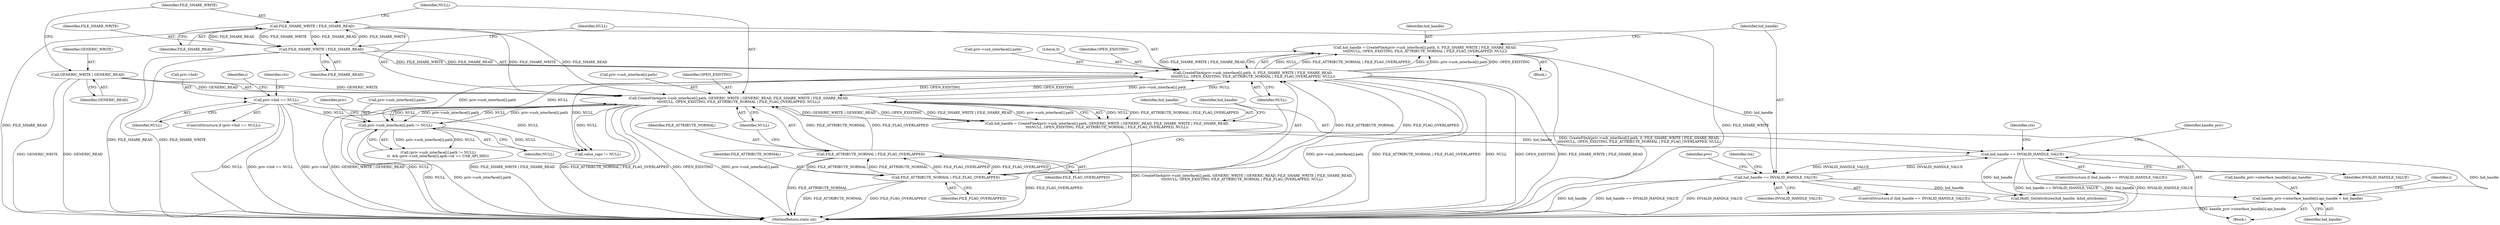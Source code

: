 digraph "1_Chrome_ac149a8d4371c0e01e0934fdd57b09e86f96b5b9_20@array" {
"1000275" [label="(Call,handle_priv->interface_handle[i].api_handle = hid_handle)"];
"1000213" [label="(Call,hid_handle == INVALID_HANDLE_VALUE)"];
"1000190" [label="(Call,hid_handle = CreateFileA(priv->usb_interface[i].path, GENERIC_WRITE | GENERIC_READ, FILE_SHARE_WRITE | FILE_SHARE_READ,\n\t\t\t\tNULL, OPEN_EXISTING, FILE_ATTRIBUTE_NORMAL | FILE_FLAG_OVERLAPPED, NULL))"];
"1000192" [label="(Call,CreateFileA(priv->usb_interface[i].path, GENERIC_WRITE | GENERIC_READ, FILE_SHARE_WRITE | FILE_SHARE_READ,\n\t\t\t\tNULL, OPEN_EXISTING, FILE_ATTRIBUTE_NORMAL | FILE_FLAG_OVERLAPPED, NULL))"];
"1000169" [label="(Call,priv->usb_interface[i].path != NULL)"];
"1000222" [label="(Call,CreateFileA(priv->usb_interface[i].path, 0, FILE_SHARE_WRITE | FILE_SHARE_READ,\n\t\t\t\t\tNULL, OPEN_EXISTING, FILE_ATTRIBUTE_NORMAL | FILE_FLAG_OVERLAPPED, NULL))"];
"1000231" [label="(Call,FILE_SHARE_WRITE | FILE_SHARE_READ)"];
"1000203" [label="(Call,FILE_SHARE_WRITE | FILE_SHARE_READ)"];
"1000236" [label="(Call,FILE_ATTRIBUTE_NORMAL | FILE_FLAG_OVERLAPPED)"];
"1000208" [label="(Call,FILE_ATTRIBUTE_NORMAL | FILE_FLAG_OVERLAPPED)"];
"1000146" [label="(Call,priv->hid == NULL)"];
"1000200" [label="(Call,GENERIC_WRITE | GENERIC_READ)"];
"1000241" [label="(Call,hid_handle == INVALID_HANDLE_VALUE)"];
"1000220" [label="(Call,hid_handle = CreateFileA(priv->usb_interface[i].path, 0, FILE_SHARE_WRITE | FILE_SHARE_READ,\n\t\t\t\t\tNULL, OPEN_EXISTING, FILE_ATTRIBUTE_NORMAL | FILE_FLAG_OVERLAPPED, NULL))"];
"1000283" [label="(Identifier,hid_handle)"];
"1000193" [label="(Call,priv->usb_interface[i].path)"];
"1000241" [label="(Call,hid_handle == INVALID_HANDLE_VALUE)"];
"1000206" [label="(Identifier,NULL)"];
"1000223" [label="(Call,priv->usb_interface[i].path)"];
"1000208" [label="(Call,FILE_ATTRIBUTE_NORMAL | FILE_FLAG_OVERLAPPED)"];
"1000204" [label="(Identifier,FILE_SHARE_WRITE)"];
"1000153" [label="(Identifier,ctx)"];
"1000236" [label="(Call,FILE_ATTRIBUTE_NORMAL | FILE_FLAG_OVERLAPPED)"];
"1000211" [label="(Identifier,NULL)"];
"1000230" [label="(Literal,0)"];
"1000233" [label="(Identifier,FILE_SHARE_READ)"];
"1000276" [label="(Call,handle_priv->interface_handle[i].api_handle)"];
"1000216" [label="(Block,)"];
"1000294" [label="(Call,HidD_GetAttributes(hid_handle, &hid_attributes))"];
"1000147" [label="(Call,priv->hid)"];
"1000183" [label="(Identifier,priv)"];
"1000239" [label="(Identifier,NULL)"];
"1000222" [label="(Call,CreateFileA(priv->usb_interface[i].path, 0, FILE_SHARE_WRITE | FILE_SHARE_READ,\n\t\t\t\t\tNULL, OPEN_EXISTING, FILE_ATTRIBUTE_NORMAL | FILE_FLAG_OVERLAPPED, NULL))"];
"1000231" [label="(Call,FILE_SHARE_WRITE | FILE_SHARE_READ)"];
"1000145" [label="(ControlStructure,if (priv->hid == NULL))"];
"1000232" [label="(Identifier,FILE_SHARE_WRITE)"];
"1000201" [label="(Identifier,GENERIC_WRITE)"];
"1000177" [label="(Identifier,NULL)"];
"1000218" [label="(Identifier,ctx)"];
"1000234" [label="(Identifier,NULL)"];
"1000146" [label="(Call,priv->hid == NULL)"];
"1000168" [label="(Call,(priv->usb_interface[i].path != NULL)\n\t\t  && (priv->usb_interface[i].apib->id == USB_API_HID))"];
"1000270" [label="(Identifier,priv)"];
"1000429" [label="(Call,value_caps != NULL)"];
"1000221" [label="(Identifier,hid_handle)"];
"1000202" [label="(Identifier,GENERIC_READ)"];
"1000169" [label="(Call,priv->usb_interface[i].path != NULL)"];
"1000235" [label="(Identifier,OPEN_EXISTING)"];
"1000242" [label="(Identifier,hid_handle)"];
"1000220" [label="(Call,hid_handle = CreateFileA(priv->usb_interface[i].path, 0, FILE_SHARE_WRITE | FILE_SHARE_READ,\n\t\t\t\t\tNULL, OPEN_EXISTING, FILE_ATTRIBUTE_NORMAL | FILE_FLAG_OVERLAPPED, NULL))"];
"1000215" [label="(Identifier,INVALID_HANDLE_VALUE)"];
"1000737" [label="(MethodReturn,static int)"];
"1000238" [label="(Identifier,FILE_FLAG_OVERLAPPED)"];
"1000205" [label="(Identifier,FILE_SHARE_READ)"];
"1000150" [label="(Identifier,NULL)"];
"1000200" [label="(Call,GENERIC_WRITE | GENERIC_READ)"];
"1000209" [label="(Identifier,FILE_ATTRIBUTE_NORMAL)"];
"1000214" [label="(Identifier,hid_handle)"];
"1000212" [label="(ControlStructure,if (hid_handle == INVALID_HANDLE_VALUE))"];
"1000210" [label="(Identifier,FILE_FLAG_OVERLAPPED)"];
"1000237" [label="(Identifier,FILE_ATTRIBUTE_NORMAL)"];
"1000159" [label="(Identifier,i)"];
"1000275" [label="(Call,handle_priv->interface_handle[i].api_handle = hid_handle)"];
"1000213" [label="(Call,hid_handle == INVALID_HANDLE_VALUE)"];
"1000203" [label="(Call,FILE_SHARE_WRITE | FILE_SHARE_READ)"];
"1000246" [label="(Identifier,ctx)"];
"1000243" [label="(Identifier,INVALID_HANDLE_VALUE)"];
"1000165" [label="(Identifier,i)"];
"1000189" [label="(Block,)"];
"1000191" [label="(Identifier,hid_handle)"];
"1000240" [label="(ControlStructure,if (hid_handle == INVALID_HANDLE_VALUE))"];
"1000170" [label="(Call,priv->usb_interface[i].path)"];
"1000190" [label="(Call,hid_handle = CreateFileA(priv->usb_interface[i].path, GENERIC_WRITE | GENERIC_READ, FILE_SHARE_WRITE | FILE_SHARE_READ,\n\t\t\t\tNULL, OPEN_EXISTING, FILE_ATTRIBUTE_NORMAL | FILE_FLAG_OVERLAPPED, NULL))"];
"1000192" [label="(Call,CreateFileA(priv->usb_interface[i].path, GENERIC_WRITE | GENERIC_READ, FILE_SHARE_WRITE | FILE_SHARE_READ,\n\t\t\t\tNULL, OPEN_EXISTING, FILE_ATTRIBUTE_NORMAL | FILE_FLAG_OVERLAPPED, NULL))"];
"1000207" [label="(Identifier,OPEN_EXISTING)"];
"1000279" [label="(Identifier,handle_priv)"];
"1000275" -> "1000189"  [label="AST: "];
"1000275" -> "1000283"  [label="CFG: "];
"1000276" -> "1000275"  [label="AST: "];
"1000283" -> "1000275"  [label="AST: "];
"1000165" -> "1000275"  [label="CFG: "];
"1000275" -> "1000737"  [label="DDG: handle_priv->interface_handle[i].api_handle"];
"1000213" -> "1000275"  [label="DDG: hid_handle"];
"1000241" -> "1000275"  [label="DDG: hid_handle"];
"1000213" -> "1000212"  [label="AST: "];
"1000213" -> "1000215"  [label="CFG: "];
"1000214" -> "1000213"  [label="AST: "];
"1000215" -> "1000213"  [label="AST: "];
"1000218" -> "1000213"  [label="CFG: "];
"1000279" -> "1000213"  [label="CFG: "];
"1000213" -> "1000737"  [label="DDG: hid_handle == INVALID_HANDLE_VALUE"];
"1000213" -> "1000737"  [label="DDG: INVALID_HANDLE_VALUE"];
"1000190" -> "1000213"  [label="DDG: hid_handle"];
"1000241" -> "1000213"  [label="DDG: INVALID_HANDLE_VALUE"];
"1000213" -> "1000241"  [label="DDG: INVALID_HANDLE_VALUE"];
"1000213" -> "1000294"  [label="DDG: hid_handle"];
"1000190" -> "1000189"  [label="AST: "];
"1000190" -> "1000192"  [label="CFG: "];
"1000191" -> "1000190"  [label="AST: "];
"1000192" -> "1000190"  [label="AST: "];
"1000214" -> "1000190"  [label="CFG: "];
"1000190" -> "1000737"  [label="DDG: CreateFileA(priv->usb_interface[i].path, GENERIC_WRITE | GENERIC_READ, FILE_SHARE_WRITE | FILE_SHARE_READ,\n\t\t\t\tNULL, OPEN_EXISTING, FILE_ATTRIBUTE_NORMAL | FILE_FLAG_OVERLAPPED, NULL)"];
"1000192" -> "1000190"  [label="DDG: NULL"];
"1000192" -> "1000190"  [label="DDG: FILE_ATTRIBUTE_NORMAL | FILE_FLAG_OVERLAPPED"];
"1000192" -> "1000190"  [label="DDG: GENERIC_WRITE | GENERIC_READ"];
"1000192" -> "1000190"  [label="DDG: OPEN_EXISTING"];
"1000192" -> "1000190"  [label="DDG: FILE_SHARE_WRITE | FILE_SHARE_READ"];
"1000192" -> "1000190"  [label="DDG: priv->usb_interface[i].path"];
"1000192" -> "1000211"  [label="CFG: "];
"1000193" -> "1000192"  [label="AST: "];
"1000200" -> "1000192"  [label="AST: "];
"1000203" -> "1000192"  [label="AST: "];
"1000206" -> "1000192"  [label="AST: "];
"1000207" -> "1000192"  [label="AST: "];
"1000208" -> "1000192"  [label="AST: "];
"1000211" -> "1000192"  [label="AST: "];
"1000192" -> "1000737"  [label="DDG: GENERIC_WRITE | GENERIC_READ"];
"1000192" -> "1000737"  [label="DDG: NULL"];
"1000192" -> "1000737"  [label="DDG: FILE_SHARE_WRITE | FILE_SHARE_READ"];
"1000192" -> "1000737"  [label="DDG: FILE_ATTRIBUTE_NORMAL | FILE_FLAG_OVERLAPPED"];
"1000192" -> "1000737"  [label="DDG: OPEN_EXISTING"];
"1000192" -> "1000737"  [label="DDG: priv->usb_interface[i].path"];
"1000192" -> "1000169"  [label="DDG: priv->usb_interface[i].path"];
"1000192" -> "1000169"  [label="DDG: NULL"];
"1000169" -> "1000192"  [label="DDG: priv->usb_interface[i].path"];
"1000169" -> "1000192"  [label="DDG: NULL"];
"1000200" -> "1000192"  [label="DDG: GENERIC_WRITE"];
"1000200" -> "1000192"  [label="DDG: GENERIC_READ"];
"1000203" -> "1000192"  [label="DDG: FILE_SHARE_WRITE"];
"1000203" -> "1000192"  [label="DDG: FILE_SHARE_READ"];
"1000222" -> "1000192"  [label="DDG: OPEN_EXISTING"];
"1000208" -> "1000192"  [label="DDG: FILE_ATTRIBUTE_NORMAL"];
"1000208" -> "1000192"  [label="DDG: FILE_FLAG_OVERLAPPED"];
"1000192" -> "1000222"  [label="DDG: priv->usb_interface[i].path"];
"1000192" -> "1000222"  [label="DDG: NULL"];
"1000192" -> "1000222"  [label="DDG: OPEN_EXISTING"];
"1000192" -> "1000429"  [label="DDG: NULL"];
"1000169" -> "1000168"  [label="AST: "];
"1000169" -> "1000177"  [label="CFG: "];
"1000170" -> "1000169"  [label="AST: "];
"1000177" -> "1000169"  [label="AST: "];
"1000183" -> "1000169"  [label="CFG: "];
"1000168" -> "1000169"  [label="CFG: "];
"1000169" -> "1000737"  [label="DDG: NULL"];
"1000169" -> "1000737"  [label="DDG: priv->usb_interface[i].path"];
"1000169" -> "1000168"  [label="DDG: priv->usb_interface[i].path"];
"1000169" -> "1000168"  [label="DDG: NULL"];
"1000222" -> "1000169"  [label="DDG: priv->usb_interface[i].path"];
"1000222" -> "1000169"  [label="DDG: NULL"];
"1000146" -> "1000169"  [label="DDG: NULL"];
"1000169" -> "1000429"  [label="DDG: NULL"];
"1000222" -> "1000220"  [label="AST: "];
"1000222" -> "1000239"  [label="CFG: "];
"1000223" -> "1000222"  [label="AST: "];
"1000230" -> "1000222"  [label="AST: "];
"1000231" -> "1000222"  [label="AST: "];
"1000234" -> "1000222"  [label="AST: "];
"1000235" -> "1000222"  [label="AST: "];
"1000236" -> "1000222"  [label="AST: "];
"1000239" -> "1000222"  [label="AST: "];
"1000220" -> "1000222"  [label="CFG: "];
"1000222" -> "1000737"  [label="DDG: priv->usb_interface[i].path"];
"1000222" -> "1000737"  [label="DDG: FILE_ATTRIBUTE_NORMAL | FILE_FLAG_OVERLAPPED"];
"1000222" -> "1000737"  [label="DDG: NULL"];
"1000222" -> "1000737"  [label="DDG: OPEN_EXISTING"];
"1000222" -> "1000737"  [label="DDG: FILE_SHARE_WRITE | FILE_SHARE_READ"];
"1000222" -> "1000220"  [label="DDG: NULL"];
"1000222" -> "1000220"  [label="DDG: FILE_ATTRIBUTE_NORMAL | FILE_FLAG_OVERLAPPED"];
"1000222" -> "1000220"  [label="DDG: 0"];
"1000222" -> "1000220"  [label="DDG: priv->usb_interface[i].path"];
"1000222" -> "1000220"  [label="DDG: OPEN_EXISTING"];
"1000222" -> "1000220"  [label="DDG: FILE_SHARE_WRITE | FILE_SHARE_READ"];
"1000231" -> "1000222"  [label="DDG: FILE_SHARE_WRITE"];
"1000231" -> "1000222"  [label="DDG: FILE_SHARE_READ"];
"1000236" -> "1000222"  [label="DDG: FILE_ATTRIBUTE_NORMAL"];
"1000236" -> "1000222"  [label="DDG: FILE_FLAG_OVERLAPPED"];
"1000222" -> "1000429"  [label="DDG: NULL"];
"1000231" -> "1000233"  [label="CFG: "];
"1000232" -> "1000231"  [label="AST: "];
"1000233" -> "1000231"  [label="AST: "];
"1000234" -> "1000231"  [label="CFG: "];
"1000231" -> "1000737"  [label="DDG: FILE_SHARE_READ"];
"1000231" -> "1000737"  [label="DDG: FILE_SHARE_WRITE"];
"1000231" -> "1000203"  [label="DDG: FILE_SHARE_WRITE"];
"1000231" -> "1000203"  [label="DDG: FILE_SHARE_READ"];
"1000203" -> "1000231"  [label="DDG: FILE_SHARE_WRITE"];
"1000203" -> "1000231"  [label="DDG: FILE_SHARE_READ"];
"1000203" -> "1000205"  [label="CFG: "];
"1000204" -> "1000203"  [label="AST: "];
"1000205" -> "1000203"  [label="AST: "];
"1000206" -> "1000203"  [label="CFG: "];
"1000203" -> "1000737"  [label="DDG: FILE_SHARE_READ"];
"1000203" -> "1000737"  [label="DDG: FILE_SHARE_WRITE"];
"1000236" -> "1000238"  [label="CFG: "];
"1000237" -> "1000236"  [label="AST: "];
"1000238" -> "1000236"  [label="AST: "];
"1000239" -> "1000236"  [label="CFG: "];
"1000236" -> "1000737"  [label="DDG: FILE_ATTRIBUTE_NORMAL"];
"1000236" -> "1000737"  [label="DDG: FILE_FLAG_OVERLAPPED"];
"1000236" -> "1000208"  [label="DDG: FILE_ATTRIBUTE_NORMAL"];
"1000236" -> "1000208"  [label="DDG: FILE_FLAG_OVERLAPPED"];
"1000208" -> "1000236"  [label="DDG: FILE_ATTRIBUTE_NORMAL"];
"1000208" -> "1000236"  [label="DDG: FILE_FLAG_OVERLAPPED"];
"1000208" -> "1000210"  [label="CFG: "];
"1000209" -> "1000208"  [label="AST: "];
"1000210" -> "1000208"  [label="AST: "];
"1000211" -> "1000208"  [label="CFG: "];
"1000208" -> "1000737"  [label="DDG: FILE_ATTRIBUTE_NORMAL"];
"1000208" -> "1000737"  [label="DDG: FILE_FLAG_OVERLAPPED"];
"1000146" -> "1000145"  [label="AST: "];
"1000146" -> "1000150"  [label="CFG: "];
"1000147" -> "1000146"  [label="AST: "];
"1000150" -> "1000146"  [label="AST: "];
"1000153" -> "1000146"  [label="CFG: "];
"1000159" -> "1000146"  [label="CFG: "];
"1000146" -> "1000737"  [label="DDG: NULL"];
"1000146" -> "1000737"  [label="DDG: priv->hid == NULL"];
"1000146" -> "1000737"  [label="DDG: priv->hid"];
"1000146" -> "1000429"  [label="DDG: NULL"];
"1000200" -> "1000202"  [label="CFG: "];
"1000201" -> "1000200"  [label="AST: "];
"1000202" -> "1000200"  [label="AST: "];
"1000204" -> "1000200"  [label="CFG: "];
"1000200" -> "1000737"  [label="DDG: GENERIC_WRITE"];
"1000200" -> "1000737"  [label="DDG: GENERIC_READ"];
"1000241" -> "1000240"  [label="AST: "];
"1000241" -> "1000243"  [label="CFG: "];
"1000242" -> "1000241"  [label="AST: "];
"1000243" -> "1000241"  [label="AST: "];
"1000246" -> "1000241"  [label="CFG: "];
"1000270" -> "1000241"  [label="CFG: "];
"1000241" -> "1000737"  [label="DDG: hid_handle"];
"1000241" -> "1000737"  [label="DDG: hid_handle == INVALID_HANDLE_VALUE"];
"1000241" -> "1000737"  [label="DDG: INVALID_HANDLE_VALUE"];
"1000220" -> "1000241"  [label="DDG: hid_handle"];
"1000241" -> "1000294"  [label="DDG: hid_handle"];
"1000220" -> "1000216"  [label="AST: "];
"1000221" -> "1000220"  [label="AST: "];
"1000242" -> "1000220"  [label="CFG: "];
"1000220" -> "1000737"  [label="DDG: CreateFileA(priv->usb_interface[i].path, 0, FILE_SHARE_WRITE | FILE_SHARE_READ,\n\t\t\t\t\tNULL, OPEN_EXISTING, FILE_ATTRIBUTE_NORMAL | FILE_FLAG_OVERLAPPED, NULL)"];
}
